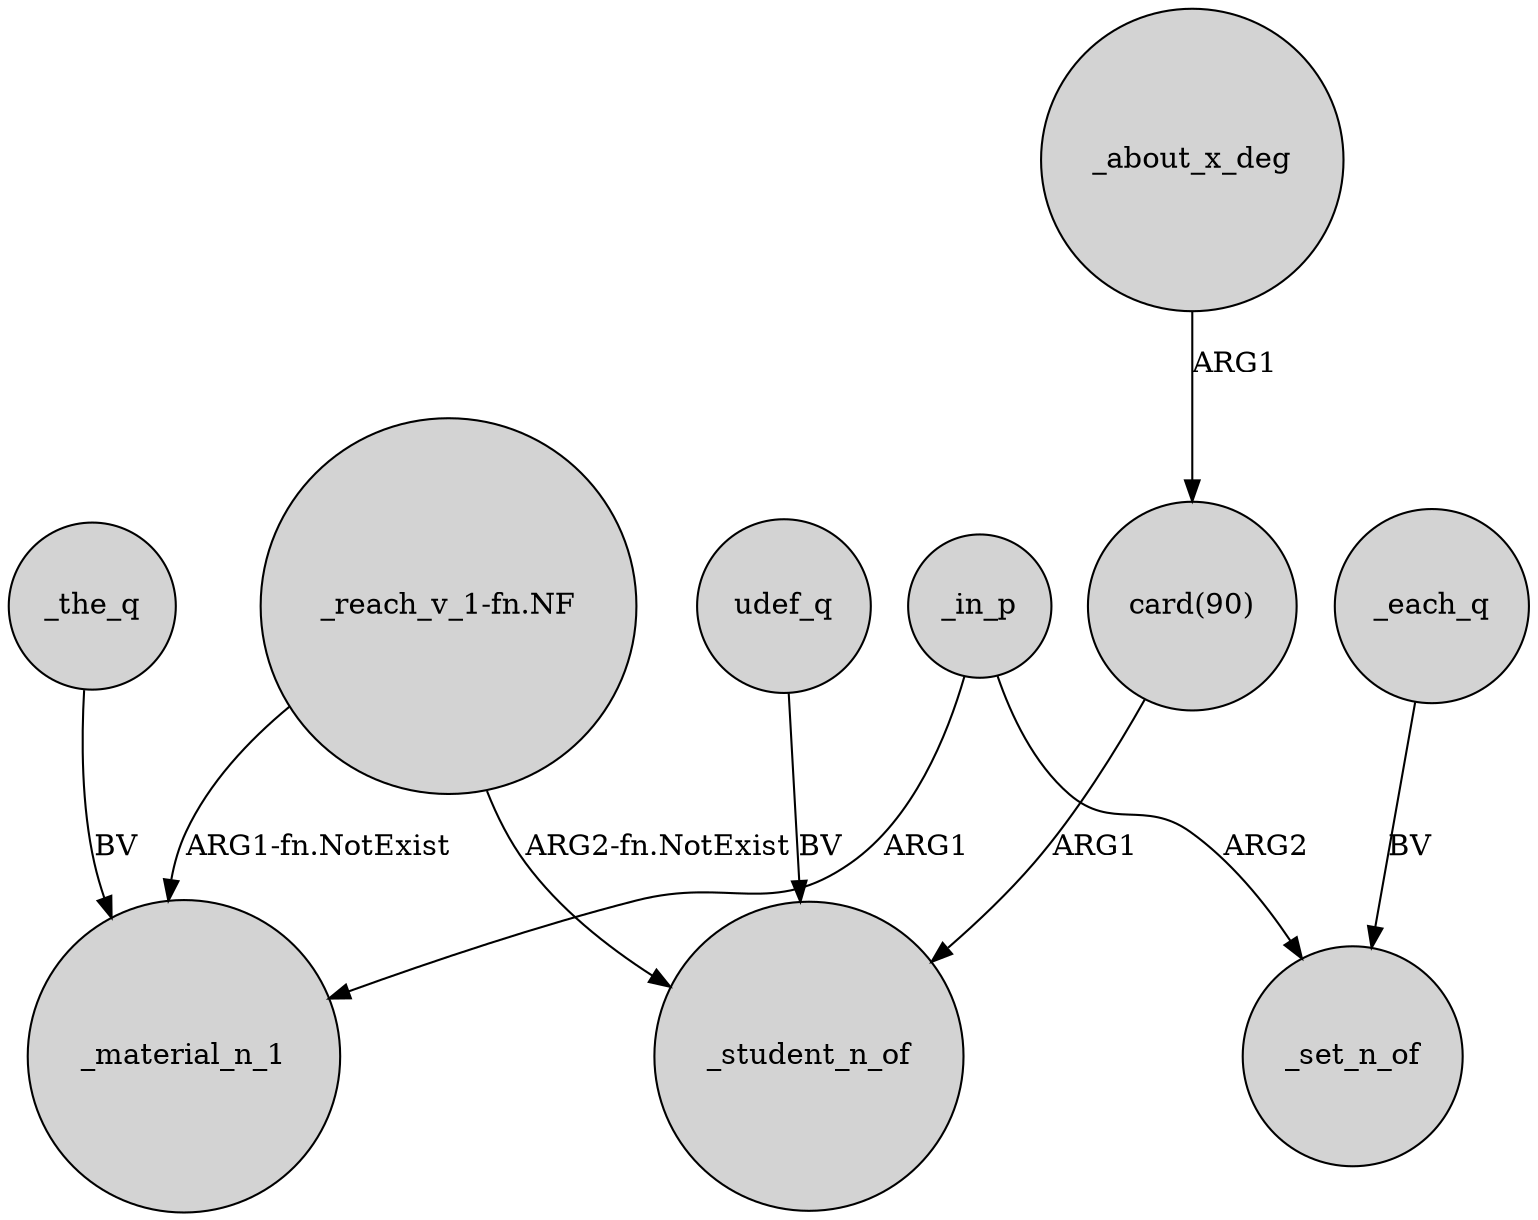 digraph {
	node [shape=circle style=filled]
	_the_q -> _material_n_1 [label=BV]
	_about_x_deg -> "card(90)" [label=ARG1]
	"card(90)" -> _student_n_of [label=ARG1]
	_each_q -> _set_n_of [label=BV]
	"_reach_v_1-fn.NF" -> _student_n_of [label="ARG2-fn.NotExist"]
	udef_q -> _student_n_of [label=BV]
	"_reach_v_1-fn.NF" -> _material_n_1 [label="ARG1-fn.NotExist"]
	_in_p -> _material_n_1 [label=ARG1]
	_in_p -> _set_n_of [label=ARG2]
}
